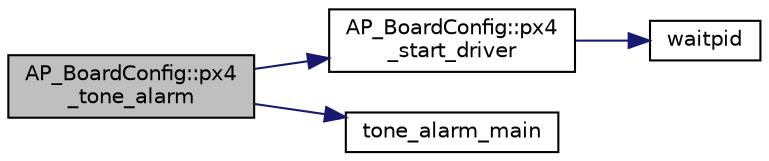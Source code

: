 digraph "AP_BoardConfig::px4_tone_alarm"
{
 // INTERACTIVE_SVG=YES
  edge [fontname="Helvetica",fontsize="10",labelfontname="Helvetica",labelfontsize="10"];
  node [fontname="Helvetica",fontsize="10",shape=record];
  rankdir="LR";
  Node1 [label="AP_BoardConfig::px4\l_tone_alarm",height=0.2,width=0.4,color="black", fillcolor="grey75", style="filled", fontcolor="black"];
  Node1 -> Node2 [color="midnightblue",fontsize="10",style="solid",fontname="Helvetica"];
  Node2 [label="AP_BoardConfig::px4\l_start_driver",height=0.2,width=0.4,color="black", fillcolor="white", style="filled",URL="$classAP__BoardConfig.html#aa4196422a112564ccbf73a187612161b"];
  Node2 -> Node3 [color="midnightblue",fontsize="10",style="solid",fontname="Helvetica"];
  Node3 [label="waitpid",height=0.2,width=0.4,color="black", fillcolor="white", style="filled",URL="$px4__drivers_8cpp.html#a67e33e859118467671c7d17a210d834b"];
  Node1 -> Node4 [color="midnightblue",fontsize="10",style="solid",fontname="Helvetica"];
  Node4 [label="tone_alarm_main",height=0.2,width=0.4,color="black", fillcolor="white", style="filled",URL="$px4__drivers_8cpp.html#a79424620a7b706e90a2393aede043ab4"];
}
